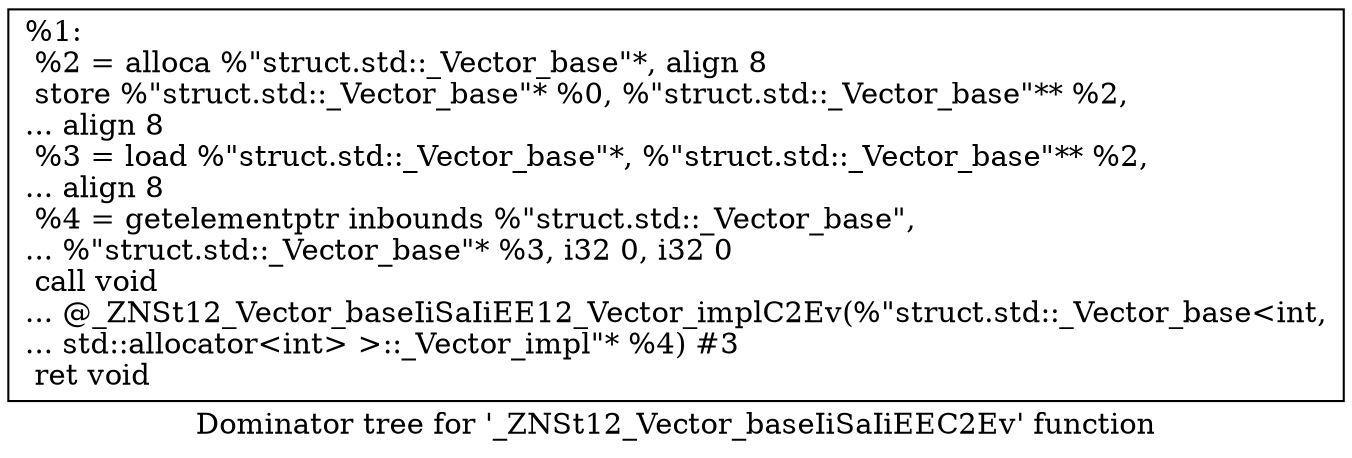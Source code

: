 digraph "Dominator tree for '_ZNSt12_Vector_baseIiSaIiEEC2Ev' function" {
	label="Dominator tree for '_ZNSt12_Vector_baseIiSaIiEEC2Ev' function";

	Node0x1417600 [shape=record,label="{%1:\l  %2 = alloca %\"struct.std::_Vector_base\"*, align 8\l  store %\"struct.std::_Vector_base\"* %0, %\"struct.std::_Vector_base\"** %2,\l... align 8\l  %3 = load %\"struct.std::_Vector_base\"*, %\"struct.std::_Vector_base\"** %2,\l... align 8\l  %4 = getelementptr inbounds %\"struct.std::_Vector_base\",\l... %\"struct.std::_Vector_base\"* %3, i32 0, i32 0\l  call void\l... @_ZNSt12_Vector_baseIiSaIiEE12_Vector_implC2Ev(%\"struct.std::_Vector_base\<int,\l... std::allocator\<int\> \>::_Vector_impl\"* %4) #3\l  ret void\l}"];
}
